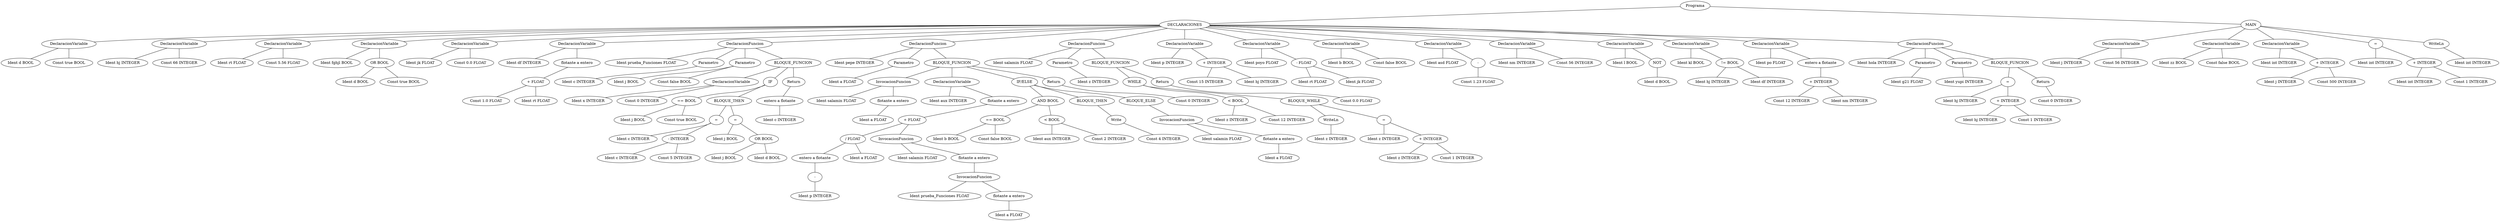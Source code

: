 graph G {175 [label="Programa"]
176 [label="DECLARACIONES"]
175 -- 176
177 [label="DeclaracionVariable"]
176 -- 177
178 [label="Ident d BOOL"]
177 -- 178
179 [label="Const true BOOL"]
177 -- 179
180 [label="DeclaracionVariable"]
176 -- 180
181 [label="Ident hj INTEGER"]
180 -- 181
182 [label="Const 66 INTEGER"]
180 -- 182
183 [label="DeclaracionVariable"]
176 -- 183
184 [label="Ident rt FLOAT"]
183 -- 184
185 [label="Const 5.56 FLOAT"]
183 -- 185
186 [label="DeclaracionVariable"]
176 -- 186
187 [label="Ident fghjl BOOL"]
186 -- 187
188 [label="OR BOOL"]
186 -- 188
189 [label="Ident d BOOL"]
188 -- 189
190 [label="Const true BOOL"]
188 -- 190
191 [label="DeclaracionVariable"]
176 -- 191
192 [label="Ident jk FLOAT"]
191 -- 192
193 [label="Const 0.0 FLOAT"]
191 -- 193
194 [label="DeclaracionVariable"]
176 -- 194
195 [label="Ident df INTEGER"]
194 -- 195
196 [label="flotante a entero"]
194 -- 196
197 [label="+ FLOAT"]
196 -- 197
198 [label="Const 1.0 FLOAT"]
197 -- 198
199 [label="Ident rt FLOAT"]
197 -- 199
200 [label="DeclaracionFuncion"]
176 -- 200
201 [label="Ident prueba_Funciones FLOAT"]
200 -- 201
202 [label="Parametro"]
200 -- 202
203 [label="Ident c INTEGER"]
202 -- 203
204 [label="Parametro"]
200 -- 204
205 [label="Ident j BOOL"]
204 -- 205
206 [label="Const false BOOL"]
204 -- 206
207 [label="BLOQUE_FUNCION"]
200 -- 207
208 [label="DeclaracionVariable"]
207 -- 208
209 [label="Ident x INTEGER"]
208 -- 209
210 [label="Const 0 INTEGER"]
208 -- 210
211 [label="IF"]
207 -- 211
212 [label="== BOOL"]
211 -- 212
213 [label="Ident j BOOL"]
212 -- 213
214 [label="Const true BOOL"]
212 -- 214
215 [label="BLOQUE_THEN"]
211 -- 215
216 [label="="]
215 -- 216
217 [label="Ident c INTEGER"]
216 -- 217
218 [label="- INTEGER"]
216 -- 218
219 [label="Ident c INTEGER"]
218 -- 219
220 [label="Const 5 INTEGER"]
218 -- 220
221 [label="="]
215 -- 221
222 [label="Ident j BOOL"]
221 -- 222
223 [label="OR BOOL"]
221 -- 223
224 [label="Ident j BOOL"]
223 -- 224
225 [label="Ident d BOOL"]
223 -- 225
226 [label="Return"]
207 -- 226
227 [label="entero a flotante"]
226 -- 227
228 [label="Ident c INTEGER"]
227 -- 228
229 [label="DeclaracionFuncion"]
176 -- 229
230 [label="Ident pepe INTEGER"]
229 -- 230
231 [label="Parametro"]
229 -- 231
232 [label="Ident a FLOAT"]
231 -- 232
233 [label="BLOQUE_FUNCION"]
229 -- 233
234 [label="InvocacionFuncion"]
233 -- 234
235 [label="Ident salamin FLOAT"]
234 -- 235
236 [label="flotante a entero"]
234 -- 236
237 [label="Ident a FLOAT"]
236 -- 237
238 [label="DeclaracionVariable"]
233 -- 238
239 [label="Ident aux INTEGER"]
238 -- 239
240 [label="flotante a entero"]
238 -- 240
241 [label="+ FLOAT"]
240 -- 241
242 [label="/ FLOAT"]
241 -- 242
243 [label="entero a flotante"]
242 -- 243
244 [label="-"]
243 -- 244
245 [label="Ident p INTEGER"]
244 -- 245
246 [label="Ident a FLOAT"]
242 -- 246
247 [label="InvocacionFuncion"]
241 -- 247
248 [label="Ident salamin FLOAT"]
247 -- 248
249 [label="flotante a entero"]
247 -- 249
250 [label="InvocacionFuncion"]
249 -- 250
251 [label="Ident prueba_Funciones FLOAT"]
250 -- 251
252 [label="flotante a entero"]
250 -- 252
253 [label="Ident a FLOAT"]
252 -- 253
254 [label="IF/ELSE"]
233 -- 254
255 [label="AND BOOL"]
254 -- 255
256 [label="== BOOL"]
255 -- 256
257 [label="Ident b BOOL"]
256 -- 257
258 [label="Const false BOOL"]
256 -- 258
259 [label="< BOOL"]
255 -- 259
260 [label="Ident aux INTEGER"]
259 -- 260
261 [label="Const 2 INTEGER"]
259 -- 261
262 [label="BLOQUE_THEN"]
254 -- 262
263 [label="Write"]
262 -- 263
264 [label="Const 4 INTEGER"]
263 -- 264
265 [label="BLOQUE_ELSE"]
254 -- 265
266 [label="InvocacionFuncion"]
265 -- 266
267 [label="Ident salamin FLOAT"]
266 -- 267
268 [label="flotante a entero"]
266 -- 268
269 [label="Ident a FLOAT"]
268 -- 269
270 [label="Return"]
233 -- 270
271 [label="Const 0 INTEGER"]
270 -- 271
272 [label="DeclaracionFuncion"]
176 -- 272
273 [label="Ident salamin FLOAT"]
272 -- 273
274 [label="Parametro"]
272 -- 274
275 [label="Ident z INTEGER"]
274 -- 275
276 [label="BLOQUE_FUNCION"]
272 -- 276
277 [label="WHILE"]
276 -- 277
278 [label="< BOOL"]
277 -- 278
279 [label="Ident z INTEGER"]
278 -- 279
280 [label="Const 12 INTEGER"]
278 -- 280
281 [label="BLOQUE_WHILE"]
277 -- 281
282 [label="WriteLn"]
281 -- 282
283 [label="Ident z INTEGER"]
282 -- 283
284 [label="="]
281 -- 284
285 [label="Ident z INTEGER"]
284 -- 285
286 [label="+ INTEGER"]
284 -- 286
287 [label="Ident z INTEGER"]
286 -- 287
288 [label="Const 1 INTEGER"]
286 -- 288
289 [label="Return"]
276 -- 289
290 [label="Const 0.0 FLOAT"]
289 -- 290
291 [label="DeclaracionVariable"]
176 -- 291
292 [label="Ident p INTEGER"]
291 -- 292
293 [label="+ INTEGER"]
291 -- 293
294 [label="Const 15 INTEGER"]
293 -- 294
295 [label="Ident hj INTEGER"]
293 -- 295
296 [label="DeclaracionVariable"]
176 -- 296
297 [label="Ident poyo FLOAT"]
296 -- 297
298 [label="- FLOAT"]
296 -- 298
299 [label="Ident rt FLOAT"]
298 -- 299
300 [label="Ident jk FLOAT"]
298 -- 300
301 [label="DeclaracionVariable"]
176 -- 301
302 [label="Ident b BOOL"]
301 -- 302
303 [label="Const false BOOL"]
301 -- 303
304 [label="DeclaracionVariable"]
176 -- 304
305 [label="Ident asd FLOAT"]
304 -- 305
306 [label="-"]
304 -- 306
307 [label="Const 1.23 FLOAT"]
306 -- 307
308 [label="DeclaracionVariable"]
176 -- 308
309 [label="Ident nm INTEGER"]
308 -- 309
310 [label="Const 56 INTEGER"]
308 -- 310
311 [label="DeclaracionVariable"]
176 -- 311
312 [label="Ident l BOOL"]
311 -- 312
313 [label="NOT"]
311 -- 313
314 [label="Ident d BOOL"]
313 -- 314
315 [label="DeclaracionVariable"]
176 -- 315
316 [label="Ident kl BOOL"]
315 -- 316
317 [label="!= BOOL"]
315 -- 317
318 [label="Ident hj INTEGER"]
317 -- 318
319 [label="Ident df INTEGER"]
317 -- 319
320 [label="DeclaracionVariable"]
176 -- 320
321 [label="Ident po FLOAT"]
320 -- 321
322 [label="entero a flotante"]
320 -- 322
323 [label="+ INTEGER"]
322 -- 323
324 [label="Const 12 INTEGER"]
323 -- 324
325 [label="Ident nm INTEGER"]
323 -- 325
326 [label="DeclaracionFuncion"]
176 -- 326
327 [label="Ident hola INTEGER"]
326 -- 327
328 [label="Parametro"]
326 -- 328
329 [label="Ident g21 FLOAT"]
328 -- 329
330 [label="Parametro"]
326 -- 330
331 [label="Ident yupi INTEGER"]
330 -- 331
332 [label="BLOQUE_FUNCION"]
326 -- 332
333 [label="="]
332 -- 333
334 [label="Ident hj INTEGER"]
333 -- 334
335 [label="+ INTEGER"]
333 -- 335
336 [label="Ident hj INTEGER"]
335 -- 336
337 [label="Const 1 INTEGER"]
335 -- 337
338 [label="Return"]
332 -- 338
339 [label="Const 0 INTEGER"]
338 -- 339
340 [label="MAIN"]
175 -- 340
341 [label="DeclaracionVariable"]
340 -- 341
342 [label="Ident j INTEGER"]
341 -- 342
343 [label="Const 56 INTEGER"]
341 -- 343
344 [label="DeclaracionVariable"]
340 -- 344
345 [label="Ident zz BOOL"]
344 -- 345
346 [label="Const false BOOL"]
344 -- 346
347 [label="DeclaracionVariable"]
340 -- 347
348 [label="Ident int INTEGER"]
347 -- 348
349 [label="+ INTEGER"]
347 -- 349
350 [label="Ident j INTEGER"]
349 -- 350
351 [label="Const 500 INTEGER"]
349 -- 351
352 [label="="]
340 -- 352
353 [label="Ident int INTEGER"]
352 -- 353
354 [label="+ INTEGER"]
352 -- 354
355 [label="Ident int INTEGER"]
354 -- 355
356 [label="Const 1 INTEGER"]
354 -- 356
357 [label="WriteLn"]
340 -- 357
358 [label="Ident int INTEGER"]
357 -- 358
}

